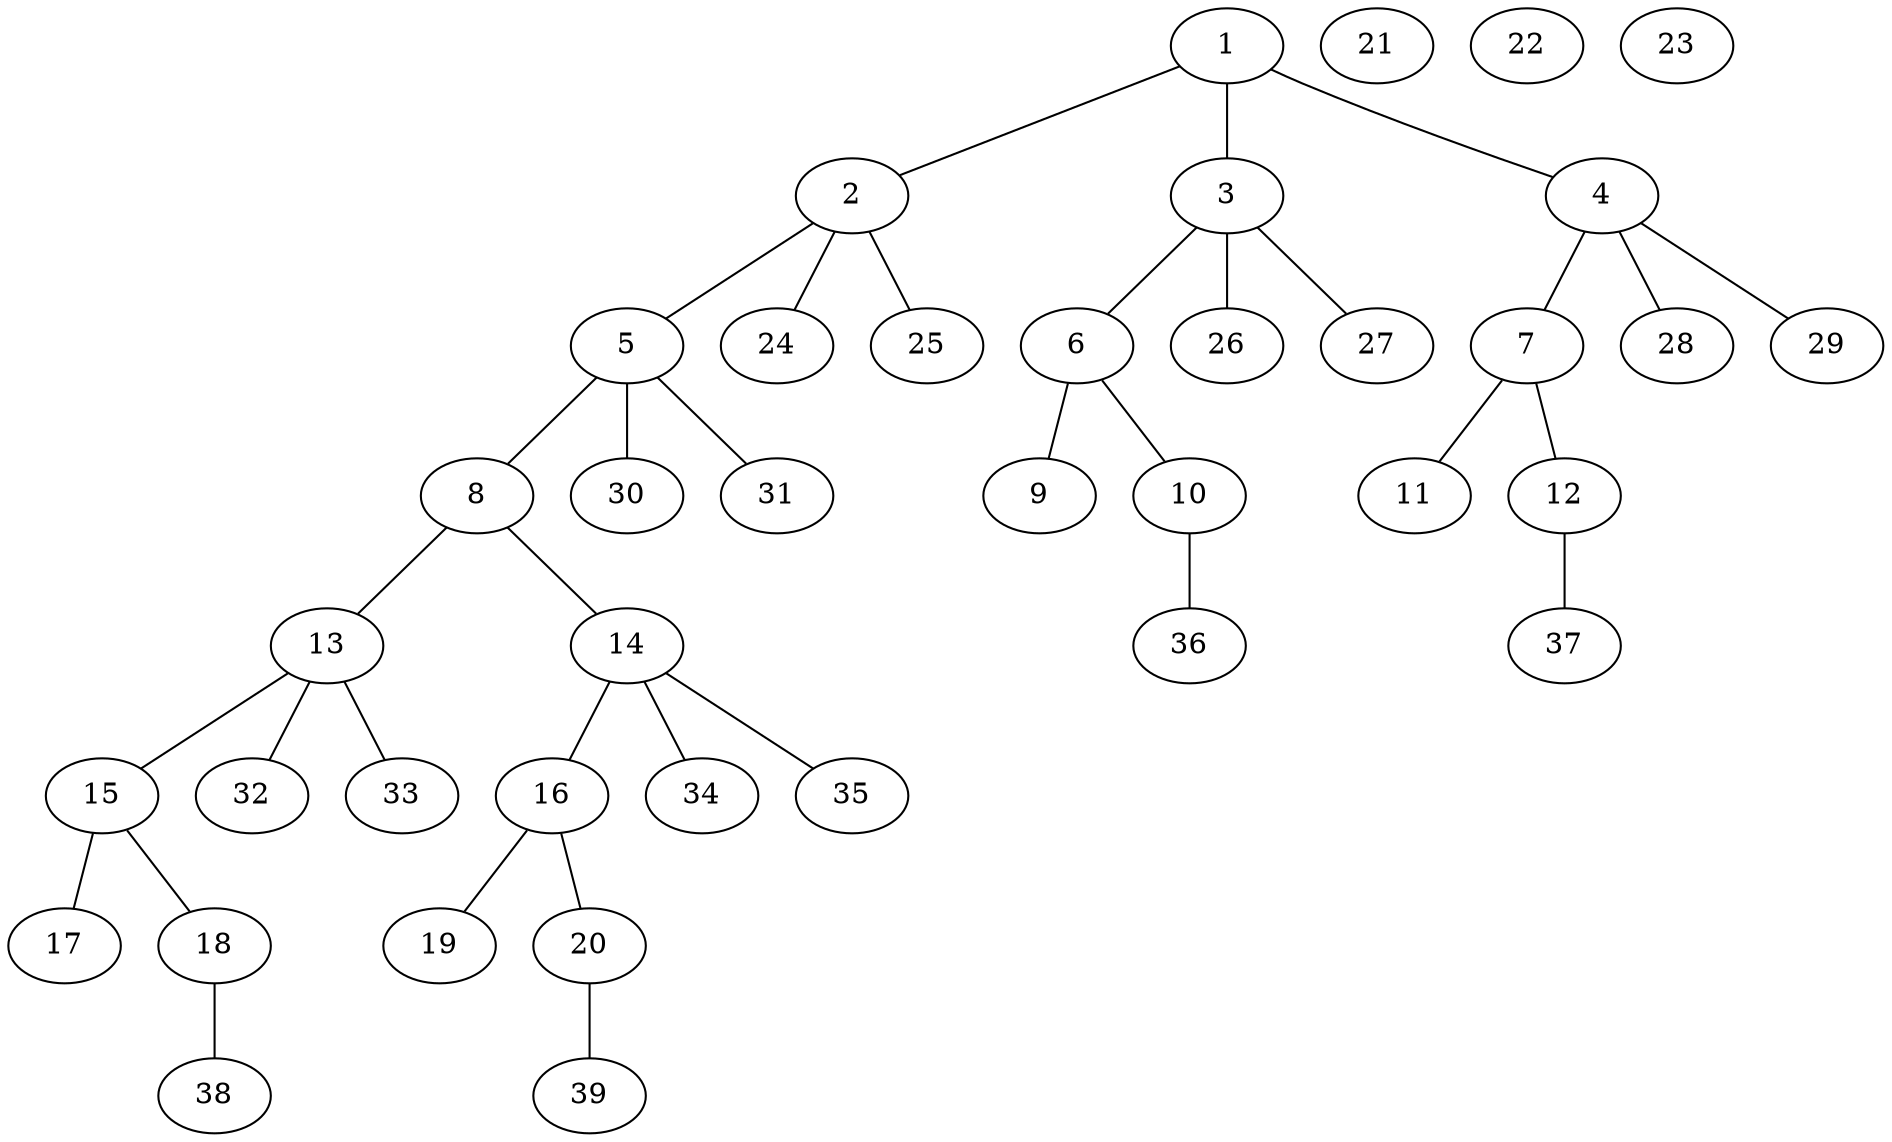 graph molecule_4301 {
	1	 [chem=N];
	2	 [chem=C];
	1 -- 2	 [valence=1];
	3	 [chem=C];
	1 -- 3	 [valence=1];
	4	 [chem=C];
	1 -- 4	 [valence=1];
	5	 [chem=C];
	2 -- 5	 [valence=1];
	24	 [chem=H];
	2 -- 24	 [valence=1];
	25	 [chem=H];
	2 -- 25	 [valence=1];
	6	 [chem=C];
	3 -- 6	 [valence=1];
	26	 [chem=H];
	3 -- 26	 [valence=1];
	27	 [chem=H];
	3 -- 27	 [valence=1];
	7	 [chem=C];
	4 -- 7	 [valence=1];
	28	 [chem=H];
	4 -- 28	 [valence=1];
	29	 [chem=H];
	4 -- 29	 [valence=1];
	8	 [chem=N];
	5 -- 8	 [valence=1];
	30	 [chem=H];
	5 -- 30	 [valence=1];
	31	 [chem=H];
	5 -- 31	 [valence=1];
	9	 [chem=O];
	6 -- 9	 [valence=2];
	10	 [chem=O];
	6 -- 10	 [valence=1];
	11	 [chem=O];
	7 -- 11	 [valence=2];
	12	 [chem=O];
	7 -- 12	 [valence=1];
	13	 [chem=C];
	8 -- 13	 [valence=1];
	14	 [chem=C];
	8 -- 14	 [valence=1];
	36	 [chem=H];
	10 -- 36	 [valence=1];
	37	 [chem=H];
	12 -- 37	 [valence=1];
	15	 [chem=C];
	13 -- 15	 [valence=1];
	32	 [chem=H];
	13 -- 32	 [valence=1];
	33	 [chem=H];
	13 -- 33	 [valence=1];
	16	 [chem=C];
	14 -- 16	 [valence=1];
	34	 [chem=H];
	14 -- 34	 [valence=1];
	35	 [chem=H];
	14 -- 35	 [valence=1];
	17	 [chem=O];
	15 -- 17	 [valence=2];
	18	 [chem=O];
	15 -- 18	 [valence=1];
	19	 [chem=O];
	16 -- 19	 [valence=2];
	20	 [chem=O];
	16 -- 20	 [valence=1];
	38	 [chem=H];
	18 -- 38	 [valence=1];
	39	 [chem=H];
	20 -- 39	 [valence=1];
	21	 [chem=Ca];
	22	 [chem=Na];
	23	 [chem=Na];
}
